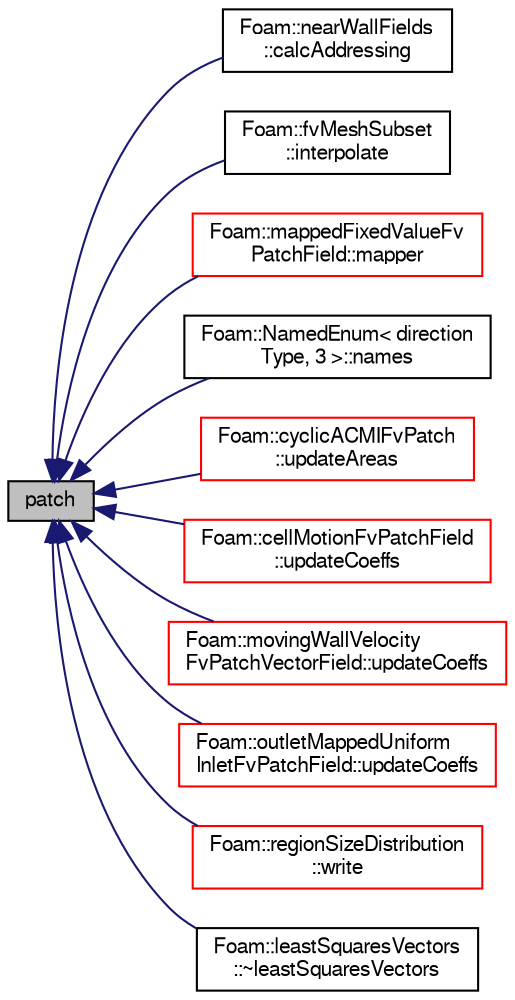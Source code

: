 digraph "patch"
{
  bgcolor="transparent";
  edge [fontname="FreeSans",fontsize="10",labelfontname="FreeSans",labelfontsize="10"];
  node [fontname="FreeSans",fontsize="10",shape=record];
  rankdir="LR";
  Node223 [label="patch",height=0.2,width=0.4,color="black", fillcolor="grey75", style="filled", fontcolor="black"];
  Node223 -> Node224 [dir="back",color="midnightblue",fontsize="10",style="solid",fontname="FreeSans"];
  Node224 [label="Foam::nearWallFields\l::calcAddressing",height=0.2,width=0.4,color="black",URL="$a28750.html#a7097a017d4eac4116d58a3cdbf507891",tooltip="Calculate addressing from cells back to patch faces. "];
  Node223 -> Node225 [dir="back",color="midnightblue",fontsize="10",style="solid",fontname="FreeSans"];
  Node225 [label="Foam::fvMeshSubset\l::interpolate",height=0.2,width=0.4,color="black",URL="$a22790.html#aafbadde192d2cc55a2187276131af954",tooltip="Map surface field. "];
  Node223 -> Node226 [dir="back",color="midnightblue",fontsize="10",style="solid",fontname="FreeSans"];
  Node226 [label="Foam::mappedFixedValueFv\lPatchField::mapper",height=0.2,width=0.4,color="red",URL="$a22174.html#a4d87930b582b10c1a1057dc3c7d15403"];
  Node223 -> Node228 [dir="back",color="midnightblue",fontsize="10",style="solid",fontname="FreeSans"];
  Node228 [label="Foam::NamedEnum\< direction\lType, 3 \>::names",height=0.2,width=0.4,color="black",URL="$a25998.html#a7350da3a0edd92cd11e6c479c9967dc8"];
  Node223 -> Node229 [dir="back",color="midnightblue",fontsize="10",style="solid",fontname="FreeSans"];
  Node229 [label="Foam::cyclicACMIFvPatch\l::updateAreas",height=0.2,width=0.4,color="red",URL="$a22806.html#aa41ad5c90a11f44713f615ab87a947c6",tooltip="Update the patch areas after AMI update. "];
  Node223 -> Node234 [dir="back",color="midnightblue",fontsize="10",style="solid",fontname="FreeSans"];
  Node234 [label="Foam::cellMotionFvPatchField\l::updateCoeffs",height=0.2,width=0.4,color="red",URL="$a23342.html#a7e24eafac629d3733181cd942d4c902f",tooltip="Update the coefficients associated with the patch field. "];
  Node223 -> Node236 [dir="back",color="midnightblue",fontsize="10",style="solid",fontname="FreeSans"];
  Node236 [label="Foam::movingWallVelocity\lFvPatchVectorField::updateCoeffs",height=0.2,width=0.4,color="red",URL="$a22186.html#a7e24eafac629d3733181cd942d4c902f",tooltip="Update the coefficients associated with the patch field. "];
  Node223 -> Node238 [dir="back",color="midnightblue",fontsize="10",style="solid",fontname="FreeSans"];
  Node238 [label="Foam::outletMappedUniform\lInletFvPatchField::updateCoeffs",height=0.2,width=0.4,color="red",URL="$a22198.html#a7e24eafac629d3733181cd942d4c902f",tooltip="Update the coefficients associated with the patch field. "];
  Node223 -> Node240 [dir="back",color="midnightblue",fontsize="10",style="solid",fontname="FreeSans"];
  Node240 [label="Foam::regionSizeDistribution\l::write",height=0.2,width=0.4,color="red",URL="$a28766.html#aac759501cf6c7895a70eecbef0226ae1",tooltip="Calculate the regionSizeDistribution and write. "];
  Node223 -> Node242 [dir="back",color="midnightblue",fontsize="10",style="solid",fontname="FreeSans"];
  Node242 [label="Foam::leastSquaresVectors\l::~leastSquaresVectors",height=0.2,width=0.4,color="black",URL="$a22558.html#a174123ef1199fb59e95687bd040ab465",tooltip="Destructor. "];
}
